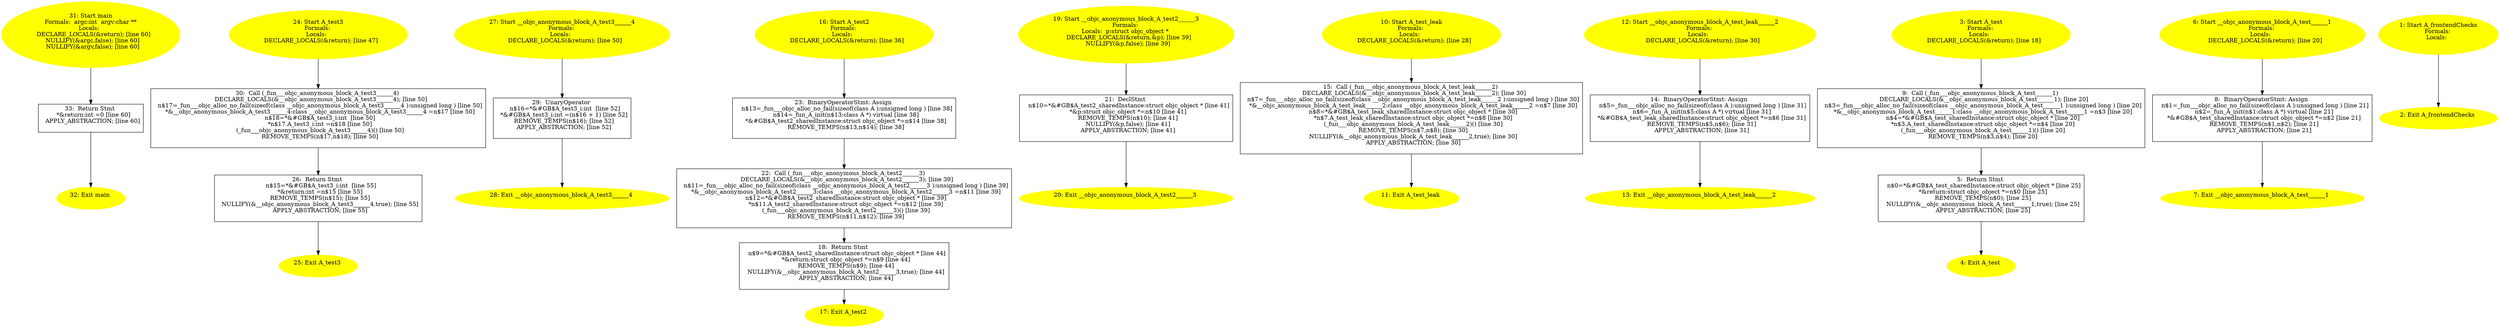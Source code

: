 digraph iCFG {
33 [label="33:  Return Stmt \n   *&return:int =0 [line 60]\n  APPLY_ABSTRACTION; [line 60]\n " shape="box"]
	

	 33 -> 32 ;
32 [label="32: Exit main \n  " color=yellow style=filled]
	

31 [label="31: Start main\nFormals:  argc:int  argv:char **\nLocals:  \n   DECLARE_LOCALS(&return); [line 60]\n  NULLIFY(&argc,false); [line 60]\n  NULLIFY(&argv,false); [line 60]\n " color=yellow style=filled]
	

	 31 -> 33 ;
30 [label="30:  Call (_fun___objc_anonymous_block_A_test3______4) \n   DECLARE_LOCALS(&__objc_anonymous_block_A_test3______4); [line 50]\n  n$17=_fun___objc_alloc_no_fail(sizeof(class __objc_anonymous_block_A_test3______4 ):unsigned long ) [line 50]\n  *&__objc_anonymous_block_A_test3______4:class __objc_anonymous_block_A_test3______4 =n$17 [line 50]\n  n$18=*&#GB$A_test3_i:int  [line 50]\n  *n$17.A_test3_i:int =n$18 [line 50]\n  (_fun___objc_anonymous_block_A_test3______4)() [line 50]\n  REMOVE_TEMPS(n$17,n$18); [line 50]\n " shape="box"]
	

	 30 -> 26 ;
29 [label="29:  UnaryOperator \n   n$16=*&#GB$A_test3_i:int  [line 52]\n  *&#GB$A_test3_i:int =(n$16 + 1) [line 52]\n  REMOVE_TEMPS(n$16); [line 52]\n  APPLY_ABSTRACTION; [line 52]\n " shape="box"]
	

	 29 -> 28 ;
28 [label="28: Exit __objc_anonymous_block_A_test3______4 \n  " color=yellow style=filled]
	

27 [label="27: Start __objc_anonymous_block_A_test3______4\nFormals: \nLocals:  \n   DECLARE_LOCALS(&return); [line 50]\n " color=yellow style=filled]
	

	 27 -> 29 ;
26 [label="26:  Return Stmt \n   n$15=*&#GB$A_test3_i:int  [line 55]\n  *&return:int =n$15 [line 55]\n  REMOVE_TEMPS(n$15); [line 55]\n  NULLIFY(&__objc_anonymous_block_A_test3______4,true); [line 55]\n  APPLY_ABSTRACTION; [line 55]\n " shape="box"]
	

	 26 -> 25 ;
25 [label="25: Exit A_test3 \n  " color=yellow style=filled]
	

24 [label="24: Start A_test3\nFormals: \nLocals:  \n   DECLARE_LOCALS(&return); [line 47]\n " color=yellow style=filled]
	

	 24 -> 30 ;
23 [label="23:  BinaryOperatorStmt: Assign \n   n$13=_fun___objc_alloc_no_fail(sizeof(class A ):unsigned long ) [line 38]\n  n$14=_fun_A_init(n$13:class A *) virtual [line 38]\n  *&#GB$A_test2_sharedInstance:struct objc_object *=n$14 [line 38]\n  REMOVE_TEMPS(n$13,n$14); [line 38]\n " shape="box"]
	

	 23 -> 22 ;
22 [label="22:  Call (_fun___objc_anonymous_block_A_test2______3) \n   DECLARE_LOCALS(&__objc_anonymous_block_A_test2______3); [line 39]\n  n$11=_fun___objc_alloc_no_fail(sizeof(class __objc_anonymous_block_A_test2______3 ):unsigned long ) [line 39]\n  *&__objc_anonymous_block_A_test2______3:class __objc_anonymous_block_A_test2______3 =n$11 [line 39]\n  n$12=*&#GB$A_test2_sharedInstance:struct objc_object * [line 39]\n  *n$11.A_test2_sharedInstance:struct objc_object *=n$12 [line 39]\n  (_fun___objc_anonymous_block_A_test2______3)() [line 39]\n  REMOVE_TEMPS(n$11,n$12); [line 39]\n " shape="box"]
	

	 22 -> 18 ;
21 [label="21:  DeclStmt \n   n$10=*&#GB$A_test2_sharedInstance:struct objc_object * [line 41]\n  *&p:struct objc_object *=n$10 [line 41]\n  REMOVE_TEMPS(n$10); [line 41]\n  NULLIFY(&p,false); [line 41]\n  APPLY_ABSTRACTION; [line 41]\n " shape="box"]
	

	 21 -> 20 ;
20 [label="20: Exit __objc_anonymous_block_A_test2______3 \n  " color=yellow style=filled]
	

19 [label="19: Start __objc_anonymous_block_A_test2______3\nFormals: \nLocals:  p:struct objc_object * \n   DECLARE_LOCALS(&return,&p); [line 39]\n  NULLIFY(&p,false); [line 39]\n " color=yellow style=filled]
	

	 19 -> 21 ;
18 [label="18:  Return Stmt \n   n$9=*&#GB$A_test2_sharedInstance:struct objc_object * [line 44]\n  *&return:struct objc_object *=n$9 [line 44]\n  REMOVE_TEMPS(n$9); [line 44]\n  NULLIFY(&__objc_anonymous_block_A_test2______3,true); [line 44]\n  APPLY_ABSTRACTION; [line 44]\n " shape="box"]
	

	 18 -> 17 ;
17 [label="17: Exit A_test2 \n  " color=yellow style=filled]
	

16 [label="16: Start A_test2\nFormals: \nLocals:  \n   DECLARE_LOCALS(&return); [line 36]\n " color=yellow style=filled]
	

	 16 -> 23 ;
15 [label="15:  Call (_fun___objc_anonymous_block_A_test_leak______2) \n   DECLARE_LOCALS(&__objc_anonymous_block_A_test_leak______2); [line 30]\n  n$7=_fun___objc_alloc_no_fail(sizeof(class __objc_anonymous_block_A_test_leak______2 ):unsigned long ) [line 30]\n  *&__objc_anonymous_block_A_test_leak______2:class __objc_anonymous_block_A_test_leak______2 =n$7 [line 30]\n  n$8=*&#GB$A_test_leak_sharedInstance:struct objc_object * [line 30]\n  *n$7.A_test_leak_sharedInstance:struct objc_object *=n$8 [line 30]\n  (_fun___objc_anonymous_block_A_test_leak______2)() [line 30]\n  REMOVE_TEMPS(n$7,n$8); [line 30]\n  NULLIFY(&__objc_anonymous_block_A_test_leak______2,true); [line 30]\n  APPLY_ABSTRACTION; [line 30]\n " shape="box"]
	

	 15 -> 11 ;
14 [label="14:  BinaryOperatorStmt: Assign \n   n$5=_fun___objc_alloc_no_fail(sizeof(class A ):unsigned long ) [line 31]\n  n$6=_fun_A_init(n$5:class A *) virtual [line 31]\n  *&#GB$A_test_leak_sharedInstance:struct objc_object *=n$6 [line 31]\n  REMOVE_TEMPS(n$5,n$6); [line 31]\n  APPLY_ABSTRACTION; [line 31]\n " shape="box"]
	

	 14 -> 13 ;
13 [label="13: Exit __objc_anonymous_block_A_test_leak______2 \n  " color=yellow style=filled]
	

12 [label="12: Start __objc_anonymous_block_A_test_leak______2\nFormals: \nLocals:  \n   DECLARE_LOCALS(&return); [line 30]\n " color=yellow style=filled]
	

	 12 -> 14 ;
11 [label="11: Exit A_test_leak \n  " color=yellow style=filled]
	

10 [label="10: Start A_test_leak\nFormals: \nLocals:  \n   DECLARE_LOCALS(&return); [line 28]\n " color=yellow style=filled]
	

	 10 -> 15 ;
9 [label="9:  Call (_fun___objc_anonymous_block_A_test______1) \n   DECLARE_LOCALS(&__objc_anonymous_block_A_test______1); [line 20]\n  n$3=_fun___objc_alloc_no_fail(sizeof(class __objc_anonymous_block_A_test______1 ):unsigned long ) [line 20]\n  *&__objc_anonymous_block_A_test______1:class __objc_anonymous_block_A_test______1 =n$3 [line 20]\n  n$4=*&#GB$A_test_sharedInstance:struct objc_object * [line 20]\n  *n$3.A_test_sharedInstance:struct objc_object *=n$4 [line 20]\n  (_fun___objc_anonymous_block_A_test______1)() [line 20]\n  REMOVE_TEMPS(n$3,n$4); [line 20]\n " shape="box"]
	

	 9 -> 5 ;
8 [label="8:  BinaryOperatorStmt: Assign \n   n$1=_fun___objc_alloc_no_fail(sizeof(class A ):unsigned long ) [line 21]\n  n$2=_fun_A_init(n$1:class A *) virtual [line 21]\n  *&#GB$A_test_sharedInstance:struct objc_object *=n$2 [line 21]\n  REMOVE_TEMPS(n$1,n$2); [line 21]\n  APPLY_ABSTRACTION; [line 21]\n " shape="box"]
	

	 8 -> 7 ;
7 [label="7: Exit __objc_anonymous_block_A_test______1 \n  " color=yellow style=filled]
	

6 [label="6: Start __objc_anonymous_block_A_test______1\nFormals: \nLocals:  \n   DECLARE_LOCALS(&return); [line 20]\n " color=yellow style=filled]
	

	 6 -> 8 ;
5 [label="5:  Return Stmt \n   n$0=*&#GB$A_test_sharedInstance:struct objc_object * [line 25]\n  *&return:struct objc_object *=n$0 [line 25]\n  REMOVE_TEMPS(n$0); [line 25]\n  NULLIFY(&__objc_anonymous_block_A_test______1,true); [line 25]\n  APPLY_ABSTRACTION; [line 25]\n " shape="box"]
	

	 5 -> 4 ;
4 [label="4: Exit A_test \n  " color=yellow style=filled]
	

3 [label="3: Start A_test\nFormals: \nLocals:  \n   DECLARE_LOCALS(&return); [line 18]\n " color=yellow style=filled]
	

	 3 -> 9 ;
2 [label="2: Exit A_frontendChecks \n  " color=yellow style=filled]
	

1 [label="1: Start A_frontendChecks\nFormals: \nLocals:  \n  " color=yellow style=filled]
	

	 1 -> 2 ;
}
